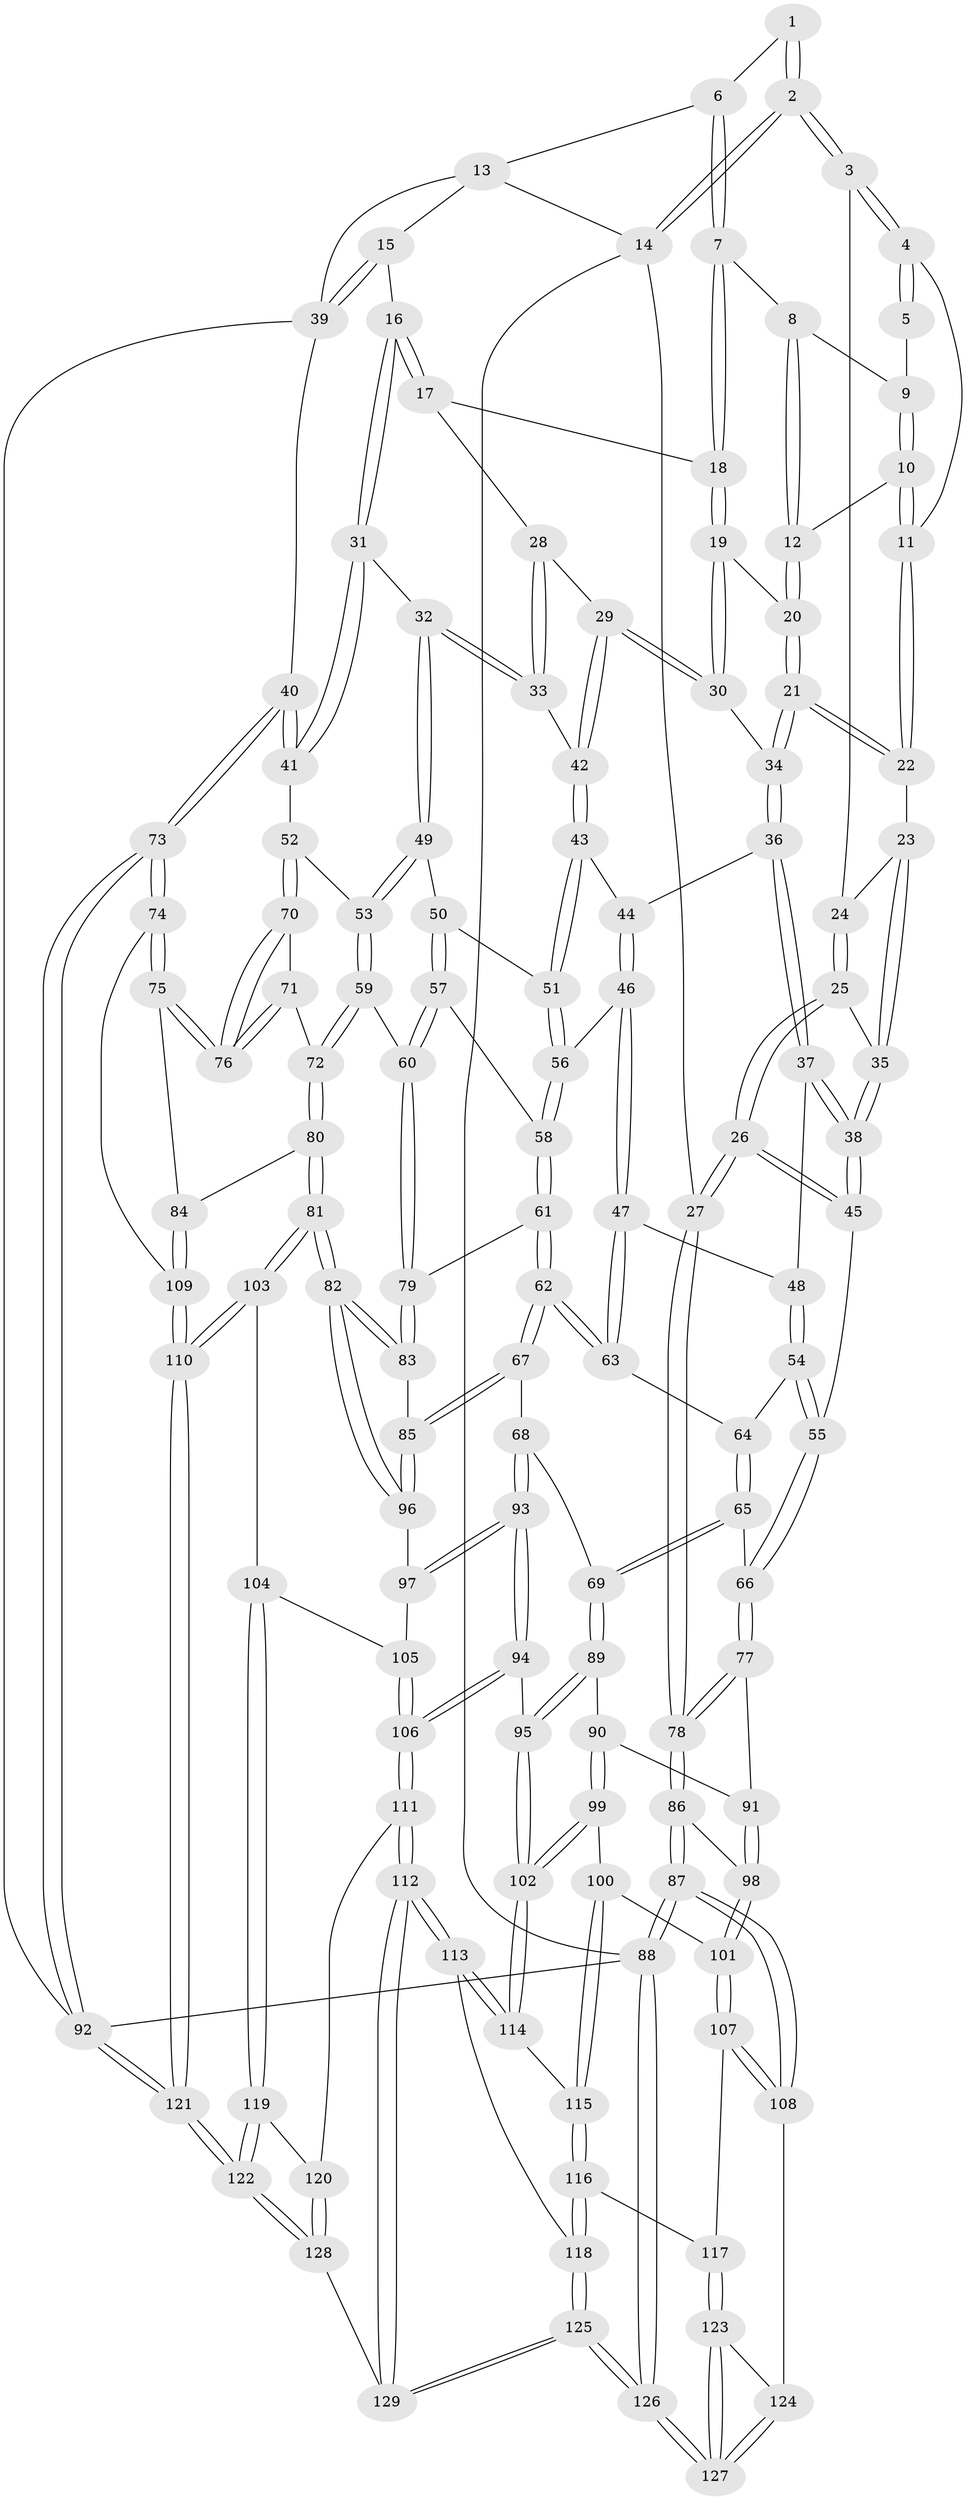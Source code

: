 // Generated by graph-tools (version 1.1) at 2025/51/03/09/25 03:51:00]
// undirected, 129 vertices, 319 edges
graph export_dot {
graph [start="1"]
  node [color=gray90,style=filled];
  1 [pos="+0.3659511132693128+0"];
  2 [pos="+0+0"];
  3 [pos="+0+0"];
  4 [pos="+0.3008792832357018+0.07832126050935972"];
  5 [pos="+0.3520237597685671+0"];
  6 [pos="+0.6654332576241674+0"];
  7 [pos="+0.6562611575282364+0"];
  8 [pos="+0.45798834165762686+0.05323645244050712"];
  9 [pos="+0.3899248781468203+0.02848515833540412"];
  10 [pos="+0.39967848414384183+0.08867543721751033"];
  11 [pos="+0.30137429488622497+0.09657931121354497"];
  12 [pos="+0.4366328429624167+0.11433249063821183"];
  13 [pos="+0.8328764772638855+0"];
  14 [pos="+0+0"];
  15 [pos="+0.9411335489469461+0.14323913939172558"];
  16 [pos="+0.8753124391382632+0.19414701068240547"];
  17 [pos="+0.7152996346746272+0.09203059132273231"];
  18 [pos="+0.657989855290167+0"];
  19 [pos="+0.5222289426618056+0.15244357072573242"];
  20 [pos="+0.44403193933925084+0.1407664231423676"];
  21 [pos="+0.3523371918787337+0.22931388579569703"];
  22 [pos="+0.290278734698974+0.1350215664605226"];
  23 [pos="+0.14138678343479236+0.14579058107192153"];
  24 [pos="+0.05758261937024357+0.00850903731374874"];
  25 [pos="+0.0046024586111493735+0.29109866707009757"];
  26 [pos="+0+0.35725069027689743"];
  27 [pos="+0+0.3676371573584404"];
  28 [pos="+0.7130062919486833+0.09708628506592638"];
  29 [pos="+0.578671155240434+0.26237640658335426"];
  30 [pos="+0.562593996989839+0.24432378564999627"];
  31 [pos="+0.8625616020066003+0.27115762428457885"];
  32 [pos="+0.7350194815210636+0.3242216103809986"];
  33 [pos="+0.7196900537169801+0.3154623713753559"];
  34 [pos="+0.3523444885527176+0.2315377759280401"];
  35 [pos="+0.12932207923187275+0.2627357480906074"];
  36 [pos="+0.3446152985635598+0.2600092839202557"];
  37 [pos="+0.27116273663539475+0.31091878882745866"];
  38 [pos="+0.19913752032225368+0.33066269096880746"];
  39 [pos="+1+0.15921590495727583"];
  40 [pos="+1+0.44214307074177595"];
  41 [pos="+0.9674816335012857+0.40316874810357173"];
  42 [pos="+0.5844486086633189+0.2876108005800708"];
  43 [pos="+0.5494279999885906+0.3415705338092897"];
  44 [pos="+0.4231057469576159+0.3377920774899258"];
  45 [pos="+0.1790054047667298+0.4257649732561623"];
  46 [pos="+0.3933203242218471+0.4465864951807725"];
  47 [pos="+0.39074025464037254+0.4493200552922418"];
  48 [pos="+0.33199779726077605+0.41036513382052797"];
  49 [pos="+0.7350600516454223+0.39720470705342514"];
  50 [pos="+0.6782558415667083+0.44403041537317733"];
  51 [pos="+0.550170715608339+0.34938132566209845"];
  52 [pos="+0.8755625565990927+0.4712765496175109"];
  53 [pos="+0.8009476805837739+0.4648069734344168"];
  54 [pos="+0.24751536593466977+0.46982405690307366"];
  55 [pos="+0.18359163344058904+0.47173716344597405"];
  56 [pos="+0.5359036435019753+0.44190446954639107"];
  57 [pos="+0.676217459827347+0.4484296968120295"];
  58 [pos="+0.5558419535983452+0.5067236030765813"];
  59 [pos="+0.7289580146514691+0.5634700639022316"];
  60 [pos="+0.7112330485267901+0.5681768418411699"];
  61 [pos="+0.549462094602497+0.5592671279759729"];
  62 [pos="+0.5406866491957002+0.5673195185415811"];
  63 [pos="+0.38762992559785703+0.4620529948726332"];
  64 [pos="+0.36548648374363646+0.49442856482368713"];
  65 [pos="+0.3625098131701601+0.5645232444530185"];
  66 [pos="+0.1589247152385108+0.5437467084701147"];
  67 [pos="+0.529926586167708+0.5832650664954843"];
  68 [pos="+0.3922735382869121+0.6249460560897728"];
  69 [pos="+0.39216970742825863+0.6249147035791458"];
  70 [pos="+0.8736560220469549+0.5131817677424304"];
  71 [pos="+0.819481742399468+0.5980156567598544"];
  72 [pos="+0.8132180463566894+0.6001699889715278"];
  73 [pos="+1+0.7219837265714396"];
  74 [pos="+1+0.7156610680413651"];
  75 [pos="+0.9867296015184641+0.6859344230197696"];
  76 [pos="+0.9706942456542232+0.6713674226401968"];
  77 [pos="+0.15231941834368498+0.553299273064746"];
  78 [pos="+0+0.5175533264247301"];
  79 [pos="+0.6869487183592042+0.5890964471638818"];
  80 [pos="+0.787393086173119+0.7406851967253133"];
  81 [pos="+0.7402346405848504+0.755237343988515"];
  82 [pos="+0.7155004917295035+0.722234891751499"];
  83 [pos="+0.696734129742331+0.6723153699082977"];
  84 [pos="+0.806772588475217+0.742229664237561"];
  85 [pos="+0.5507667745218287+0.6709918276454017"];
  86 [pos="+0+0.5491887453181602"];
  87 [pos="+0+0.8359203697742551"];
  88 [pos="+0+1"];
  89 [pos="+0.30702150306891296+0.6760433362879082"];
  90 [pos="+0.30340158345142487+0.676642867675233"];
  91 [pos="+0.16754594583200283+0.6242090280889802"];
  92 [pos="+1+1"];
  93 [pos="+0.44306297668604033+0.7531283784333758"];
  94 [pos="+0.4364821952164573+0.7703720069782662"];
  95 [pos="+0.3624986961035998+0.7806048624411356"];
  96 [pos="+0.5493002540909749+0.7160545463902036"];
  97 [pos="+0.5484811216308237+0.7179106987950274"];
  98 [pos="+0.13236978452635464+0.7097172493337022"];
  99 [pos="+0.3005103182937703+0.6839468997511298"];
  100 [pos="+0.21348372553293227+0.8089452383077376"];
  101 [pos="+0.12496200913404852+0.7470356031667774"];
  102 [pos="+0.29679222285593226+0.8443735367624174"];
  103 [pos="+0.7114222701920759+0.8209660607056607"];
  104 [pos="+0.6801552780714594+0.8546980333723393"];
  105 [pos="+0.5652434748592511+0.7645922951464689"];
  106 [pos="+0.4745608782341124+0.884815164488982"];
  107 [pos="+0.0198383117019853+0.8178268487047329"];
  108 [pos="+0+0.8320555971422905"];
  109 [pos="+0.867106550600714+0.8284517152061336"];
  110 [pos="+0.8715321663558483+0.9062235681110419"];
  111 [pos="+0.47533337816940235+0.9031247271236706"];
  112 [pos="+0.42018207307163125+0.9775738639302615"];
  113 [pos="+0.3223620576593733+0.9112069789594308"];
  114 [pos="+0.28396313201730233+0.8630474953984393"];
  115 [pos="+0.24645644859511742+0.8526082728868263"];
  116 [pos="+0.1654313440802772+0.924710482930582"];
  117 [pos="+0.13885096366029637+0.9260120525089828"];
  118 [pos="+0.20853370856310324+1"];
  119 [pos="+0.6730077881442312+0.8734534999051183"];
  120 [pos="+0.619799678560868+0.8896549540570377"];
  121 [pos="+1+1"];
  122 [pos="+0.8521500199372211+1"];
  123 [pos="+0.12764510480143362+0.9427322425438487"];
  124 [pos="+0.051497066727340106+0.9554885289925736"];
  125 [pos="+0.18639356342907829+1"];
  126 [pos="+0.03696776972248528+1"];
  127 [pos="+0.08100366339458813+1"];
  128 [pos="+0.5052172010673782+1"];
  129 [pos="+0.4444667796428244+1"];
  1 -- 2;
  1 -- 2;
  1 -- 6;
  2 -- 3;
  2 -- 3;
  2 -- 14;
  2 -- 14;
  3 -- 4;
  3 -- 4;
  3 -- 24;
  4 -- 5;
  4 -- 5;
  4 -- 11;
  5 -- 9;
  6 -- 7;
  6 -- 7;
  6 -- 13;
  7 -- 8;
  7 -- 18;
  7 -- 18;
  8 -- 9;
  8 -- 12;
  8 -- 12;
  9 -- 10;
  9 -- 10;
  10 -- 11;
  10 -- 11;
  10 -- 12;
  11 -- 22;
  11 -- 22;
  12 -- 20;
  12 -- 20;
  13 -- 14;
  13 -- 15;
  13 -- 39;
  14 -- 27;
  14 -- 88;
  15 -- 16;
  15 -- 39;
  15 -- 39;
  16 -- 17;
  16 -- 17;
  16 -- 31;
  16 -- 31;
  17 -- 18;
  17 -- 28;
  18 -- 19;
  18 -- 19;
  19 -- 20;
  19 -- 30;
  19 -- 30;
  20 -- 21;
  20 -- 21;
  21 -- 22;
  21 -- 22;
  21 -- 34;
  21 -- 34;
  22 -- 23;
  23 -- 24;
  23 -- 35;
  23 -- 35;
  24 -- 25;
  24 -- 25;
  25 -- 26;
  25 -- 26;
  25 -- 35;
  26 -- 27;
  26 -- 27;
  26 -- 45;
  26 -- 45;
  27 -- 78;
  27 -- 78;
  28 -- 29;
  28 -- 33;
  28 -- 33;
  29 -- 30;
  29 -- 30;
  29 -- 42;
  29 -- 42;
  30 -- 34;
  31 -- 32;
  31 -- 41;
  31 -- 41;
  32 -- 33;
  32 -- 33;
  32 -- 49;
  32 -- 49;
  33 -- 42;
  34 -- 36;
  34 -- 36;
  35 -- 38;
  35 -- 38;
  36 -- 37;
  36 -- 37;
  36 -- 44;
  37 -- 38;
  37 -- 38;
  37 -- 48;
  38 -- 45;
  38 -- 45;
  39 -- 40;
  39 -- 92;
  40 -- 41;
  40 -- 41;
  40 -- 73;
  40 -- 73;
  41 -- 52;
  42 -- 43;
  42 -- 43;
  43 -- 44;
  43 -- 51;
  43 -- 51;
  44 -- 46;
  44 -- 46;
  45 -- 55;
  46 -- 47;
  46 -- 47;
  46 -- 56;
  47 -- 48;
  47 -- 63;
  47 -- 63;
  48 -- 54;
  48 -- 54;
  49 -- 50;
  49 -- 53;
  49 -- 53;
  50 -- 51;
  50 -- 57;
  50 -- 57;
  51 -- 56;
  51 -- 56;
  52 -- 53;
  52 -- 70;
  52 -- 70;
  53 -- 59;
  53 -- 59;
  54 -- 55;
  54 -- 55;
  54 -- 64;
  55 -- 66;
  55 -- 66;
  56 -- 58;
  56 -- 58;
  57 -- 58;
  57 -- 60;
  57 -- 60;
  58 -- 61;
  58 -- 61;
  59 -- 60;
  59 -- 72;
  59 -- 72;
  60 -- 79;
  60 -- 79;
  61 -- 62;
  61 -- 62;
  61 -- 79;
  62 -- 63;
  62 -- 63;
  62 -- 67;
  62 -- 67;
  63 -- 64;
  64 -- 65;
  64 -- 65;
  65 -- 66;
  65 -- 69;
  65 -- 69;
  66 -- 77;
  66 -- 77;
  67 -- 68;
  67 -- 85;
  67 -- 85;
  68 -- 69;
  68 -- 93;
  68 -- 93;
  69 -- 89;
  69 -- 89;
  70 -- 71;
  70 -- 76;
  70 -- 76;
  71 -- 72;
  71 -- 76;
  71 -- 76;
  72 -- 80;
  72 -- 80;
  73 -- 74;
  73 -- 74;
  73 -- 92;
  73 -- 92;
  74 -- 75;
  74 -- 75;
  74 -- 109;
  75 -- 76;
  75 -- 76;
  75 -- 84;
  77 -- 78;
  77 -- 78;
  77 -- 91;
  78 -- 86;
  78 -- 86;
  79 -- 83;
  79 -- 83;
  80 -- 81;
  80 -- 81;
  80 -- 84;
  81 -- 82;
  81 -- 82;
  81 -- 103;
  81 -- 103;
  82 -- 83;
  82 -- 83;
  82 -- 96;
  82 -- 96;
  83 -- 85;
  84 -- 109;
  84 -- 109;
  85 -- 96;
  85 -- 96;
  86 -- 87;
  86 -- 87;
  86 -- 98;
  87 -- 88;
  87 -- 88;
  87 -- 108;
  87 -- 108;
  88 -- 126;
  88 -- 126;
  88 -- 92;
  89 -- 90;
  89 -- 95;
  89 -- 95;
  90 -- 91;
  90 -- 99;
  90 -- 99;
  91 -- 98;
  91 -- 98;
  92 -- 121;
  92 -- 121;
  93 -- 94;
  93 -- 94;
  93 -- 97;
  93 -- 97;
  94 -- 95;
  94 -- 106;
  94 -- 106;
  95 -- 102;
  95 -- 102;
  96 -- 97;
  97 -- 105;
  98 -- 101;
  98 -- 101;
  99 -- 100;
  99 -- 102;
  99 -- 102;
  100 -- 101;
  100 -- 115;
  100 -- 115;
  101 -- 107;
  101 -- 107;
  102 -- 114;
  102 -- 114;
  103 -- 104;
  103 -- 110;
  103 -- 110;
  104 -- 105;
  104 -- 119;
  104 -- 119;
  105 -- 106;
  105 -- 106;
  106 -- 111;
  106 -- 111;
  107 -- 108;
  107 -- 108;
  107 -- 117;
  108 -- 124;
  109 -- 110;
  109 -- 110;
  110 -- 121;
  110 -- 121;
  111 -- 112;
  111 -- 112;
  111 -- 120;
  112 -- 113;
  112 -- 113;
  112 -- 129;
  112 -- 129;
  113 -- 114;
  113 -- 114;
  113 -- 118;
  114 -- 115;
  115 -- 116;
  115 -- 116;
  116 -- 117;
  116 -- 118;
  116 -- 118;
  117 -- 123;
  117 -- 123;
  118 -- 125;
  118 -- 125;
  119 -- 120;
  119 -- 122;
  119 -- 122;
  120 -- 128;
  120 -- 128;
  121 -- 122;
  121 -- 122;
  122 -- 128;
  122 -- 128;
  123 -- 124;
  123 -- 127;
  123 -- 127;
  124 -- 127;
  124 -- 127;
  125 -- 126;
  125 -- 126;
  125 -- 129;
  125 -- 129;
  126 -- 127;
  126 -- 127;
  128 -- 129;
}

